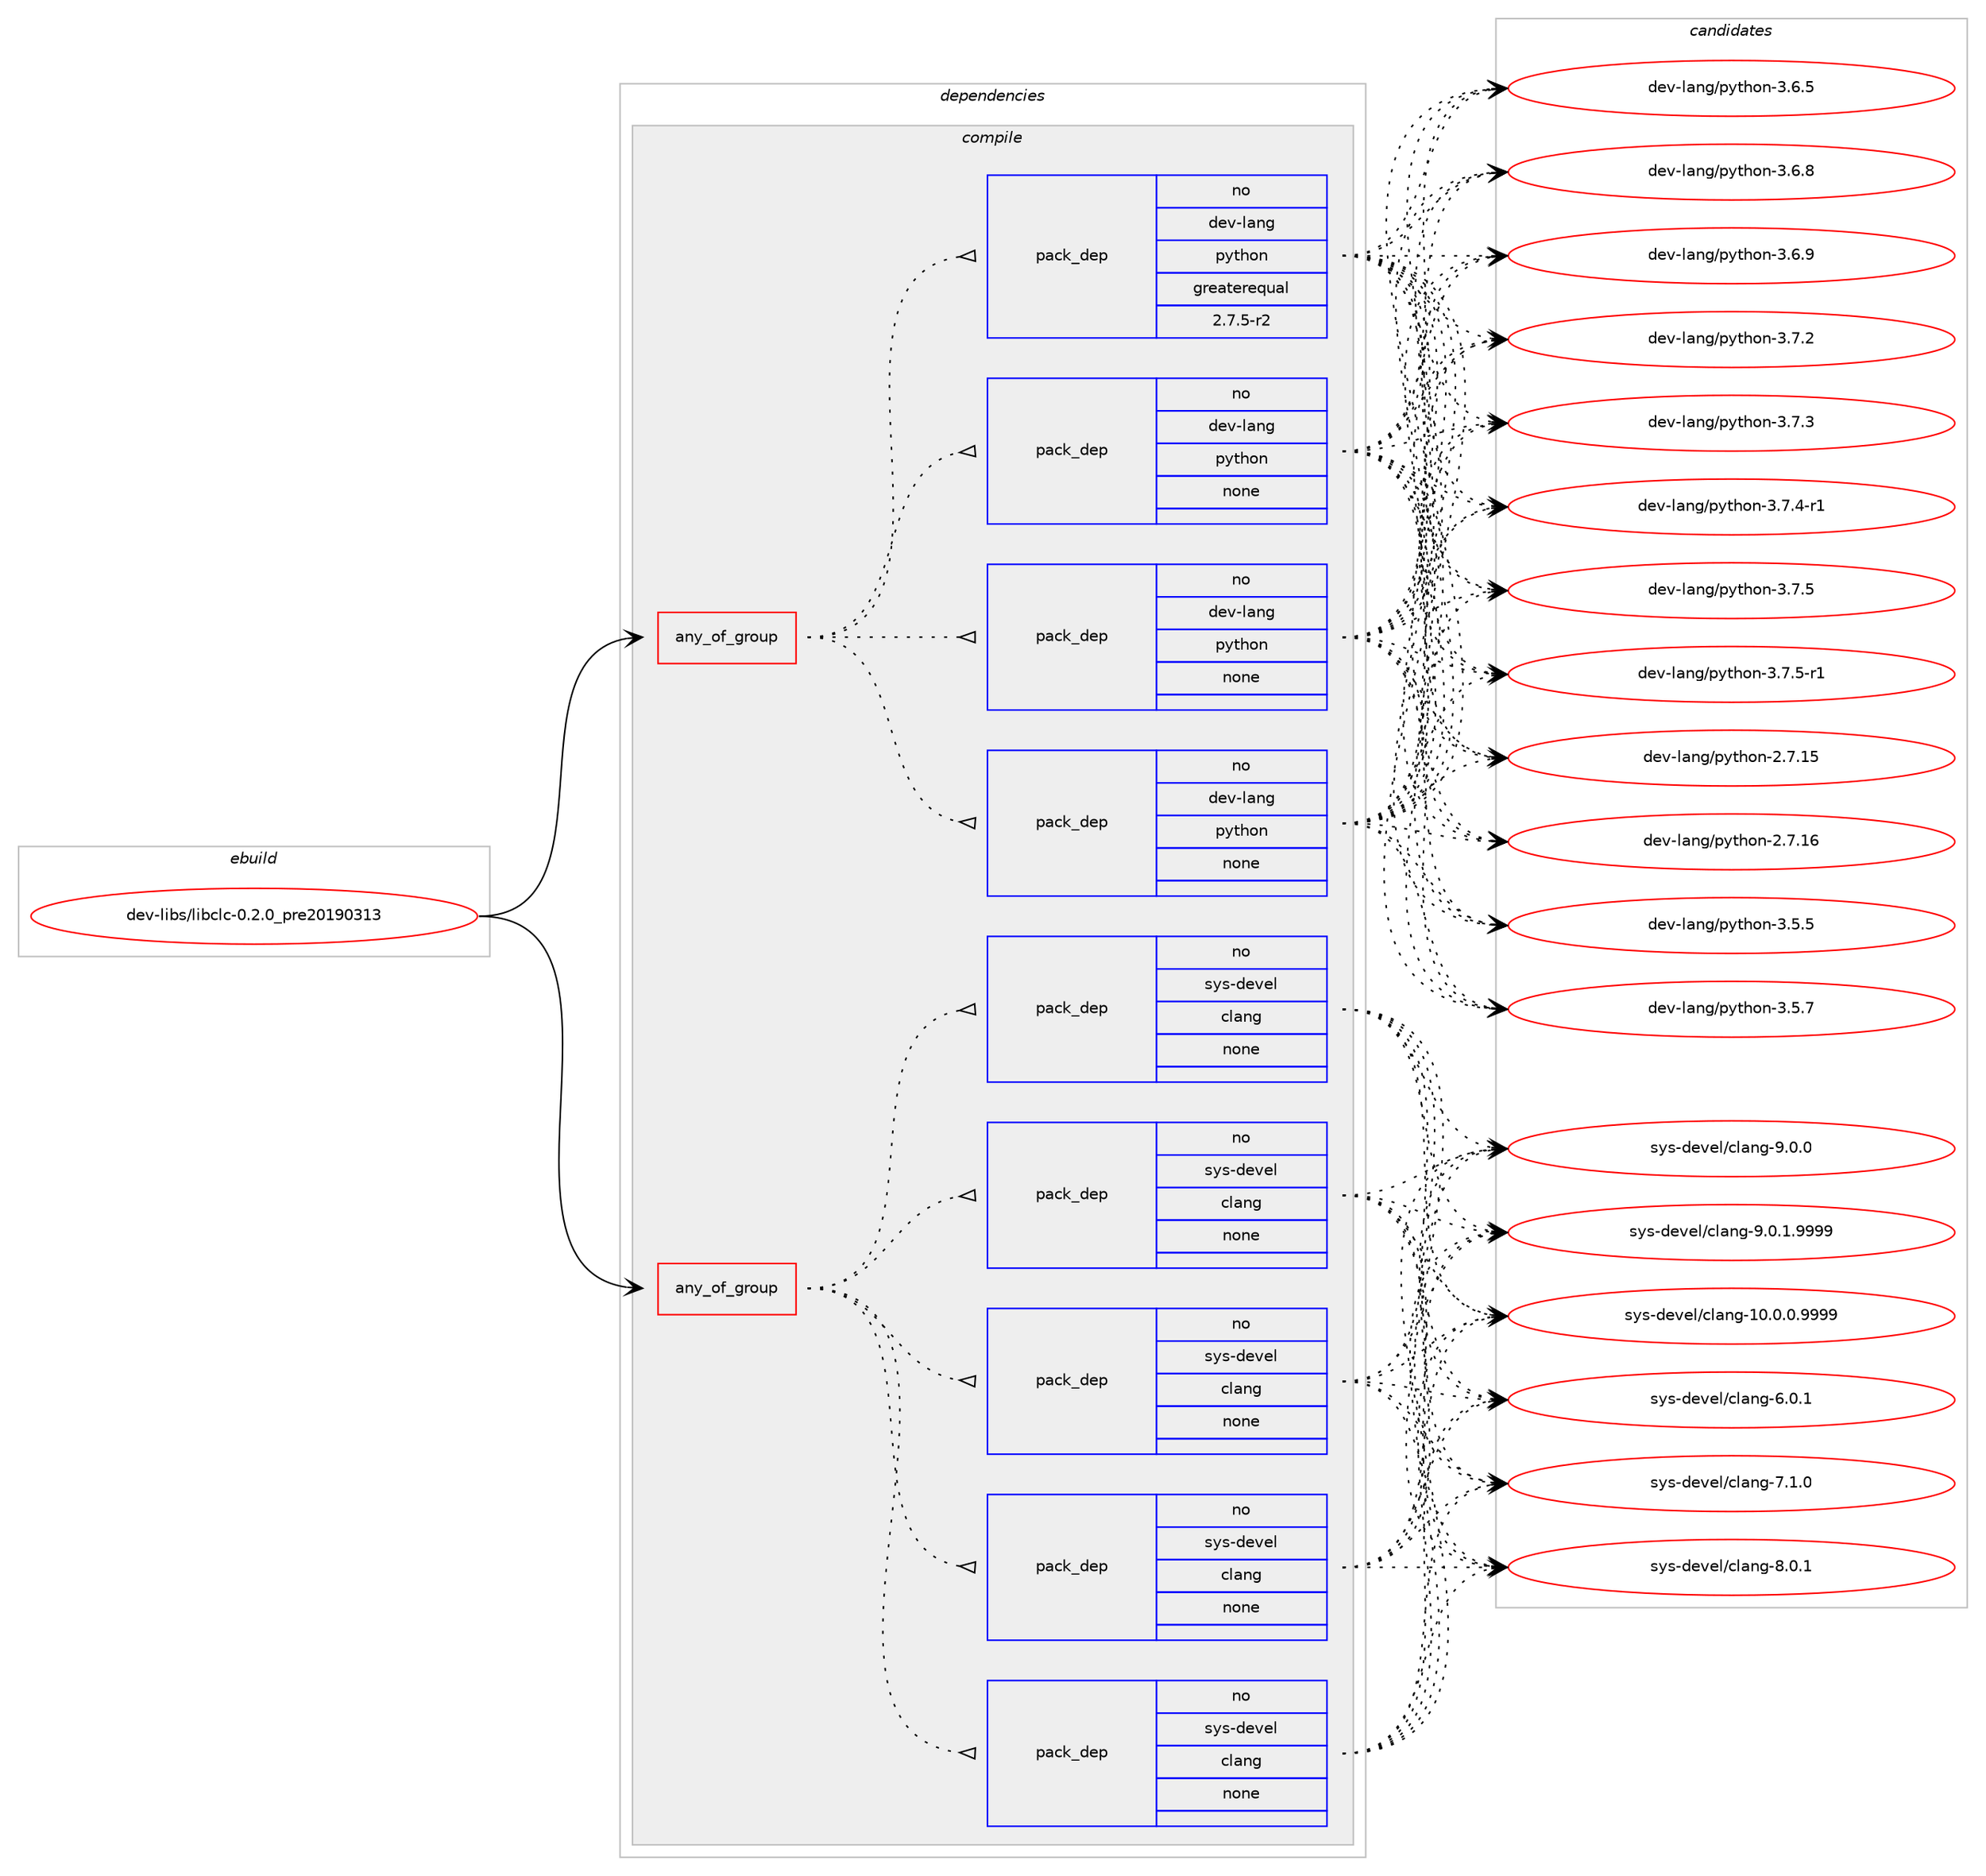 digraph prolog {

# *************
# Graph options
# *************

newrank=true;
concentrate=true;
compound=true;
graph [rankdir=LR,fontname=Helvetica,fontsize=10,ranksep=1.5];#, ranksep=2.5, nodesep=0.2];
edge  [arrowhead=vee];
node  [fontname=Helvetica,fontsize=10];

# **********
# The ebuild
# **********

subgraph cluster_leftcol {
color=gray;
rank=same;
label=<<i>ebuild</i>>;
id [label="dev-libs/libclc-0.2.0_pre20190313", color=red, width=4, href="../dev-libs/libclc-0.2.0_pre20190313.svg"];
}

# ****************
# The dependencies
# ****************

subgraph cluster_midcol {
color=gray;
label=<<i>dependencies</i>>;
subgraph cluster_compile {
fillcolor="#eeeeee";
style=filled;
label=<<i>compile</i>>;
subgraph any11085 {
dependency565027 [label=<<TABLE BORDER="0" CELLBORDER="1" CELLSPACING="0" CELLPADDING="4"><TR><TD CELLPADDING="10">any_of_group</TD></TR></TABLE>>, shape=none, color=red];subgraph pack421963 {
dependency565028 [label=<<TABLE BORDER="0" CELLBORDER="1" CELLSPACING="0" CELLPADDING="4" WIDTH="220"><TR><TD ROWSPAN="6" CELLPADDING="30">pack_dep</TD></TR><TR><TD WIDTH="110">no</TD></TR><TR><TD>dev-lang</TD></TR><TR><TD>python</TD></TR><TR><TD>none</TD></TR><TR><TD></TD></TR></TABLE>>, shape=none, color=blue];
}
dependency565027:e -> dependency565028:w [weight=20,style="dotted",arrowhead="oinv"];
subgraph pack421964 {
dependency565029 [label=<<TABLE BORDER="0" CELLBORDER="1" CELLSPACING="0" CELLPADDING="4" WIDTH="220"><TR><TD ROWSPAN="6" CELLPADDING="30">pack_dep</TD></TR><TR><TD WIDTH="110">no</TD></TR><TR><TD>dev-lang</TD></TR><TR><TD>python</TD></TR><TR><TD>none</TD></TR><TR><TD></TD></TR></TABLE>>, shape=none, color=blue];
}
dependency565027:e -> dependency565029:w [weight=20,style="dotted",arrowhead="oinv"];
subgraph pack421965 {
dependency565030 [label=<<TABLE BORDER="0" CELLBORDER="1" CELLSPACING="0" CELLPADDING="4" WIDTH="220"><TR><TD ROWSPAN="6" CELLPADDING="30">pack_dep</TD></TR><TR><TD WIDTH="110">no</TD></TR><TR><TD>dev-lang</TD></TR><TR><TD>python</TD></TR><TR><TD>none</TD></TR><TR><TD></TD></TR></TABLE>>, shape=none, color=blue];
}
dependency565027:e -> dependency565030:w [weight=20,style="dotted",arrowhead="oinv"];
subgraph pack421966 {
dependency565031 [label=<<TABLE BORDER="0" CELLBORDER="1" CELLSPACING="0" CELLPADDING="4" WIDTH="220"><TR><TD ROWSPAN="6" CELLPADDING="30">pack_dep</TD></TR><TR><TD WIDTH="110">no</TD></TR><TR><TD>dev-lang</TD></TR><TR><TD>python</TD></TR><TR><TD>greaterequal</TD></TR><TR><TD>2.7.5-r2</TD></TR></TABLE>>, shape=none, color=blue];
}
dependency565027:e -> dependency565031:w [weight=20,style="dotted",arrowhead="oinv"];
}
id:e -> dependency565027:w [weight=20,style="solid",arrowhead="vee"];
subgraph any11086 {
dependency565032 [label=<<TABLE BORDER="0" CELLBORDER="1" CELLSPACING="0" CELLPADDING="4"><TR><TD CELLPADDING="10">any_of_group</TD></TR></TABLE>>, shape=none, color=red];subgraph pack421967 {
dependency565033 [label=<<TABLE BORDER="0" CELLBORDER="1" CELLSPACING="0" CELLPADDING="4" WIDTH="220"><TR><TD ROWSPAN="6" CELLPADDING="30">pack_dep</TD></TR><TR><TD WIDTH="110">no</TD></TR><TR><TD>sys-devel</TD></TR><TR><TD>clang</TD></TR><TR><TD>none</TD></TR><TR><TD></TD></TR></TABLE>>, shape=none, color=blue];
}
dependency565032:e -> dependency565033:w [weight=20,style="dotted",arrowhead="oinv"];
subgraph pack421968 {
dependency565034 [label=<<TABLE BORDER="0" CELLBORDER="1" CELLSPACING="0" CELLPADDING="4" WIDTH="220"><TR><TD ROWSPAN="6" CELLPADDING="30">pack_dep</TD></TR><TR><TD WIDTH="110">no</TD></TR><TR><TD>sys-devel</TD></TR><TR><TD>clang</TD></TR><TR><TD>none</TD></TR><TR><TD></TD></TR></TABLE>>, shape=none, color=blue];
}
dependency565032:e -> dependency565034:w [weight=20,style="dotted",arrowhead="oinv"];
subgraph pack421969 {
dependency565035 [label=<<TABLE BORDER="0" CELLBORDER="1" CELLSPACING="0" CELLPADDING="4" WIDTH="220"><TR><TD ROWSPAN="6" CELLPADDING="30">pack_dep</TD></TR><TR><TD WIDTH="110">no</TD></TR><TR><TD>sys-devel</TD></TR><TR><TD>clang</TD></TR><TR><TD>none</TD></TR><TR><TD></TD></TR></TABLE>>, shape=none, color=blue];
}
dependency565032:e -> dependency565035:w [weight=20,style="dotted",arrowhead="oinv"];
subgraph pack421970 {
dependency565036 [label=<<TABLE BORDER="0" CELLBORDER="1" CELLSPACING="0" CELLPADDING="4" WIDTH="220"><TR><TD ROWSPAN="6" CELLPADDING="30">pack_dep</TD></TR><TR><TD WIDTH="110">no</TD></TR><TR><TD>sys-devel</TD></TR><TR><TD>clang</TD></TR><TR><TD>none</TD></TR><TR><TD></TD></TR></TABLE>>, shape=none, color=blue];
}
dependency565032:e -> dependency565036:w [weight=20,style="dotted",arrowhead="oinv"];
subgraph pack421971 {
dependency565037 [label=<<TABLE BORDER="0" CELLBORDER="1" CELLSPACING="0" CELLPADDING="4" WIDTH="220"><TR><TD ROWSPAN="6" CELLPADDING="30">pack_dep</TD></TR><TR><TD WIDTH="110">no</TD></TR><TR><TD>sys-devel</TD></TR><TR><TD>clang</TD></TR><TR><TD>none</TD></TR><TR><TD></TD></TR></TABLE>>, shape=none, color=blue];
}
dependency565032:e -> dependency565037:w [weight=20,style="dotted",arrowhead="oinv"];
}
id:e -> dependency565032:w [weight=20,style="solid",arrowhead="vee"];
}
subgraph cluster_compileandrun {
fillcolor="#eeeeee";
style=filled;
label=<<i>compile and run</i>>;
}
subgraph cluster_run {
fillcolor="#eeeeee";
style=filled;
label=<<i>run</i>>;
}
}

# **************
# The candidates
# **************

subgraph cluster_choices {
rank=same;
color=gray;
label=<<i>candidates</i>>;

subgraph choice421963 {
color=black;
nodesep=1;
choice10010111845108971101034711212111610411111045504655464953 [label="dev-lang/python-2.7.15", color=red, width=4,href="../dev-lang/python-2.7.15.svg"];
choice10010111845108971101034711212111610411111045504655464954 [label="dev-lang/python-2.7.16", color=red, width=4,href="../dev-lang/python-2.7.16.svg"];
choice100101118451089711010347112121116104111110455146534653 [label="dev-lang/python-3.5.5", color=red, width=4,href="../dev-lang/python-3.5.5.svg"];
choice100101118451089711010347112121116104111110455146534655 [label="dev-lang/python-3.5.7", color=red, width=4,href="../dev-lang/python-3.5.7.svg"];
choice100101118451089711010347112121116104111110455146544653 [label="dev-lang/python-3.6.5", color=red, width=4,href="../dev-lang/python-3.6.5.svg"];
choice100101118451089711010347112121116104111110455146544656 [label="dev-lang/python-3.6.8", color=red, width=4,href="../dev-lang/python-3.6.8.svg"];
choice100101118451089711010347112121116104111110455146544657 [label="dev-lang/python-3.6.9", color=red, width=4,href="../dev-lang/python-3.6.9.svg"];
choice100101118451089711010347112121116104111110455146554650 [label="dev-lang/python-3.7.2", color=red, width=4,href="../dev-lang/python-3.7.2.svg"];
choice100101118451089711010347112121116104111110455146554651 [label="dev-lang/python-3.7.3", color=red, width=4,href="../dev-lang/python-3.7.3.svg"];
choice1001011184510897110103471121211161041111104551465546524511449 [label="dev-lang/python-3.7.4-r1", color=red, width=4,href="../dev-lang/python-3.7.4-r1.svg"];
choice100101118451089711010347112121116104111110455146554653 [label="dev-lang/python-3.7.5", color=red, width=4,href="../dev-lang/python-3.7.5.svg"];
choice1001011184510897110103471121211161041111104551465546534511449 [label="dev-lang/python-3.7.5-r1", color=red, width=4,href="../dev-lang/python-3.7.5-r1.svg"];
dependency565028:e -> choice10010111845108971101034711212111610411111045504655464953:w [style=dotted,weight="100"];
dependency565028:e -> choice10010111845108971101034711212111610411111045504655464954:w [style=dotted,weight="100"];
dependency565028:e -> choice100101118451089711010347112121116104111110455146534653:w [style=dotted,weight="100"];
dependency565028:e -> choice100101118451089711010347112121116104111110455146534655:w [style=dotted,weight="100"];
dependency565028:e -> choice100101118451089711010347112121116104111110455146544653:w [style=dotted,weight="100"];
dependency565028:e -> choice100101118451089711010347112121116104111110455146544656:w [style=dotted,weight="100"];
dependency565028:e -> choice100101118451089711010347112121116104111110455146544657:w [style=dotted,weight="100"];
dependency565028:e -> choice100101118451089711010347112121116104111110455146554650:w [style=dotted,weight="100"];
dependency565028:e -> choice100101118451089711010347112121116104111110455146554651:w [style=dotted,weight="100"];
dependency565028:e -> choice1001011184510897110103471121211161041111104551465546524511449:w [style=dotted,weight="100"];
dependency565028:e -> choice100101118451089711010347112121116104111110455146554653:w [style=dotted,weight="100"];
dependency565028:e -> choice1001011184510897110103471121211161041111104551465546534511449:w [style=dotted,weight="100"];
}
subgraph choice421964 {
color=black;
nodesep=1;
choice10010111845108971101034711212111610411111045504655464953 [label="dev-lang/python-2.7.15", color=red, width=4,href="../dev-lang/python-2.7.15.svg"];
choice10010111845108971101034711212111610411111045504655464954 [label="dev-lang/python-2.7.16", color=red, width=4,href="../dev-lang/python-2.7.16.svg"];
choice100101118451089711010347112121116104111110455146534653 [label="dev-lang/python-3.5.5", color=red, width=4,href="../dev-lang/python-3.5.5.svg"];
choice100101118451089711010347112121116104111110455146534655 [label="dev-lang/python-3.5.7", color=red, width=4,href="../dev-lang/python-3.5.7.svg"];
choice100101118451089711010347112121116104111110455146544653 [label="dev-lang/python-3.6.5", color=red, width=4,href="../dev-lang/python-3.6.5.svg"];
choice100101118451089711010347112121116104111110455146544656 [label="dev-lang/python-3.6.8", color=red, width=4,href="../dev-lang/python-3.6.8.svg"];
choice100101118451089711010347112121116104111110455146544657 [label="dev-lang/python-3.6.9", color=red, width=4,href="../dev-lang/python-3.6.9.svg"];
choice100101118451089711010347112121116104111110455146554650 [label="dev-lang/python-3.7.2", color=red, width=4,href="../dev-lang/python-3.7.2.svg"];
choice100101118451089711010347112121116104111110455146554651 [label="dev-lang/python-3.7.3", color=red, width=4,href="../dev-lang/python-3.7.3.svg"];
choice1001011184510897110103471121211161041111104551465546524511449 [label="dev-lang/python-3.7.4-r1", color=red, width=4,href="../dev-lang/python-3.7.4-r1.svg"];
choice100101118451089711010347112121116104111110455146554653 [label="dev-lang/python-3.7.5", color=red, width=4,href="../dev-lang/python-3.7.5.svg"];
choice1001011184510897110103471121211161041111104551465546534511449 [label="dev-lang/python-3.7.5-r1", color=red, width=4,href="../dev-lang/python-3.7.5-r1.svg"];
dependency565029:e -> choice10010111845108971101034711212111610411111045504655464953:w [style=dotted,weight="100"];
dependency565029:e -> choice10010111845108971101034711212111610411111045504655464954:w [style=dotted,weight="100"];
dependency565029:e -> choice100101118451089711010347112121116104111110455146534653:w [style=dotted,weight="100"];
dependency565029:e -> choice100101118451089711010347112121116104111110455146534655:w [style=dotted,weight="100"];
dependency565029:e -> choice100101118451089711010347112121116104111110455146544653:w [style=dotted,weight="100"];
dependency565029:e -> choice100101118451089711010347112121116104111110455146544656:w [style=dotted,weight="100"];
dependency565029:e -> choice100101118451089711010347112121116104111110455146544657:w [style=dotted,weight="100"];
dependency565029:e -> choice100101118451089711010347112121116104111110455146554650:w [style=dotted,weight="100"];
dependency565029:e -> choice100101118451089711010347112121116104111110455146554651:w [style=dotted,weight="100"];
dependency565029:e -> choice1001011184510897110103471121211161041111104551465546524511449:w [style=dotted,weight="100"];
dependency565029:e -> choice100101118451089711010347112121116104111110455146554653:w [style=dotted,weight="100"];
dependency565029:e -> choice1001011184510897110103471121211161041111104551465546534511449:w [style=dotted,weight="100"];
}
subgraph choice421965 {
color=black;
nodesep=1;
choice10010111845108971101034711212111610411111045504655464953 [label="dev-lang/python-2.7.15", color=red, width=4,href="../dev-lang/python-2.7.15.svg"];
choice10010111845108971101034711212111610411111045504655464954 [label="dev-lang/python-2.7.16", color=red, width=4,href="../dev-lang/python-2.7.16.svg"];
choice100101118451089711010347112121116104111110455146534653 [label="dev-lang/python-3.5.5", color=red, width=4,href="../dev-lang/python-3.5.5.svg"];
choice100101118451089711010347112121116104111110455146534655 [label="dev-lang/python-3.5.7", color=red, width=4,href="../dev-lang/python-3.5.7.svg"];
choice100101118451089711010347112121116104111110455146544653 [label="dev-lang/python-3.6.5", color=red, width=4,href="../dev-lang/python-3.6.5.svg"];
choice100101118451089711010347112121116104111110455146544656 [label="dev-lang/python-3.6.8", color=red, width=4,href="../dev-lang/python-3.6.8.svg"];
choice100101118451089711010347112121116104111110455146544657 [label="dev-lang/python-3.6.9", color=red, width=4,href="../dev-lang/python-3.6.9.svg"];
choice100101118451089711010347112121116104111110455146554650 [label="dev-lang/python-3.7.2", color=red, width=4,href="../dev-lang/python-3.7.2.svg"];
choice100101118451089711010347112121116104111110455146554651 [label="dev-lang/python-3.7.3", color=red, width=4,href="../dev-lang/python-3.7.3.svg"];
choice1001011184510897110103471121211161041111104551465546524511449 [label="dev-lang/python-3.7.4-r1", color=red, width=4,href="../dev-lang/python-3.7.4-r1.svg"];
choice100101118451089711010347112121116104111110455146554653 [label="dev-lang/python-3.7.5", color=red, width=4,href="../dev-lang/python-3.7.5.svg"];
choice1001011184510897110103471121211161041111104551465546534511449 [label="dev-lang/python-3.7.5-r1", color=red, width=4,href="../dev-lang/python-3.7.5-r1.svg"];
dependency565030:e -> choice10010111845108971101034711212111610411111045504655464953:w [style=dotted,weight="100"];
dependency565030:e -> choice10010111845108971101034711212111610411111045504655464954:w [style=dotted,weight="100"];
dependency565030:e -> choice100101118451089711010347112121116104111110455146534653:w [style=dotted,weight="100"];
dependency565030:e -> choice100101118451089711010347112121116104111110455146534655:w [style=dotted,weight="100"];
dependency565030:e -> choice100101118451089711010347112121116104111110455146544653:w [style=dotted,weight="100"];
dependency565030:e -> choice100101118451089711010347112121116104111110455146544656:w [style=dotted,weight="100"];
dependency565030:e -> choice100101118451089711010347112121116104111110455146544657:w [style=dotted,weight="100"];
dependency565030:e -> choice100101118451089711010347112121116104111110455146554650:w [style=dotted,weight="100"];
dependency565030:e -> choice100101118451089711010347112121116104111110455146554651:w [style=dotted,weight="100"];
dependency565030:e -> choice1001011184510897110103471121211161041111104551465546524511449:w [style=dotted,weight="100"];
dependency565030:e -> choice100101118451089711010347112121116104111110455146554653:w [style=dotted,weight="100"];
dependency565030:e -> choice1001011184510897110103471121211161041111104551465546534511449:w [style=dotted,weight="100"];
}
subgraph choice421966 {
color=black;
nodesep=1;
choice10010111845108971101034711212111610411111045504655464953 [label="dev-lang/python-2.7.15", color=red, width=4,href="../dev-lang/python-2.7.15.svg"];
choice10010111845108971101034711212111610411111045504655464954 [label="dev-lang/python-2.7.16", color=red, width=4,href="../dev-lang/python-2.7.16.svg"];
choice100101118451089711010347112121116104111110455146534653 [label="dev-lang/python-3.5.5", color=red, width=4,href="../dev-lang/python-3.5.5.svg"];
choice100101118451089711010347112121116104111110455146534655 [label="dev-lang/python-3.5.7", color=red, width=4,href="../dev-lang/python-3.5.7.svg"];
choice100101118451089711010347112121116104111110455146544653 [label="dev-lang/python-3.6.5", color=red, width=4,href="../dev-lang/python-3.6.5.svg"];
choice100101118451089711010347112121116104111110455146544656 [label="dev-lang/python-3.6.8", color=red, width=4,href="../dev-lang/python-3.6.8.svg"];
choice100101118451089711010347112121116104111110455146544657 [label="dev-lang/python-3.6.9", color=red, width=4,href="../dev-lang/python-3.6.9.svg"];
choice100101118451089711010347112121116104111110455146554650 [label="dev-lang/python-3.7.2", color=red, width=4,href="../dev-lang/python-3.7.2.svg"];
choice100101118451089711010347112121116104111110455146554651 [label="dev-lang/python-3.7.3", color=red, width=4,href="../dev-lang/python-3.7.3.svg"];
choice1001011184510897110103471121211161041111104551465546524511449 [label="dev-lang/python-3.7.4-r1", color=red, width=4,href="../dev-lang/python-3.7.4-r1.svg"];
choice100101118451089711010347112121116104111110455146554653 [label="dev-lang/python-3.7.5", color=red, width=4,href="../dev-lang/python-3.7.5.svg"];
choice1001011184510897110103471121211161041111104551465546534511449 [label="dev-lang/python-3.7.5-r1", color=red, width=4,href="../dev-lang/python-3.7.5-r1.svg"];
dependency565031:e -> choice10010111845108971101034711212111610411111045504655464953:w [style=dotted,weight="100"];
dependency565031:e -> choice10010111845108971101034711212111610411111045504655464954:w [style=dotted,weight="100"];
dependency565031:e -> choice100101118451089711010347112121116104111110455146534653:w [style=dotted,weight="100"];
dependency565031:e -> choice100101118451089711010347112121116104111110455146534655:w [style=dotted,weight="100"];
dependency565031:e -> choice100101118451089711010347112121116104111110455146544653:w [style=dotted,weight="100"];
dependency565031:e -> choice100101118451089711010347112121116104111110455146544656:w [style=dotted,weight="100"];
dependency565031:e -> choice100101118451089711010347112121116104111110455146544657:w [style=dotted,weight="100"];
dependency565031:e -> choice100101118451089711010347112121116104111110455146554650:w [style=dotted,weight="100"];
dependency565031:e -> choice100101118451089711010347112121116104111110455146554651:w [style=dotted,weight="100"];
dependency565031:e -> choice1001011184510897110103471121211161041111104551465546524511449:w [style=dotted,weight="100"];
dependency565031:e -> choice100101118451089711010347112121116104111110455146554653:w [style=dotted,weight="100"];
dependency565031:e -> choice1001011184510897110103471121211161041111104551465546534511449:w [style=dotted,weight="100"];
}
subgraph choice421967 {
color=black;
nodesep=1;
choice11512111545100101118101108479910897110103454948464846484657575757 [label="sys-devel/clang-10.0.0.9999", color=red, width=4,href="../sys-devel/clang-10.0.0.9999.svg"];
choice11512111545100101118101108479910897110103455446484649 [label="sys-devel/clang-6.0.1", color=red, width=4,href="../sys-devel/clang-6.0.1.svg"];
choice11512111545100101118101108479910897110103455546494648 [label="sys-devel/clang-7.1.0", color=red, width=4,href="../sys-devel/clang-7.1.0.svg"];
choice11512111545100101118101108479910897110103455646484649 [label="sys-devel/clang-8.0.1", color=red, width=4,href="../sys-devel/clang-8.0.1.svg"];
choice11512111545100101118101108479910897110103455746484648 [label="sys-devel/clang-9.0.0", color=red, width=4,href="../sys-devel/clang-9.0.0.svg"];
choice115121115451001011181011084799108971101034557464846494657575757 [label="sys-devel/clang-9.0.1.9999", color=red, width=4,href="../sys-devel/clang-9.0.1.9999.svg"];
dependency565033:e -> choice11512111545100101118101108479910897110103454948464846484657575757:w [style=dotted,weight="100"];
dependency565033:e -> choice11512111545100101118101108479910897110103455446484649:w [style=dotted,weight="100"];
dependency565033:e -> choice11512111545100101118101108479910897110103455546494648:w [style=dotted,weight="100"];
dependency565033:e -> choice11512111545100101118101108479910897110103455646484649:w [style=dotted,weight="100"];
dependency565033:e -> choice11512111545100101118101108479910897110103455746484648:w [style=dotted,weight="100"];
dependency565033:e -> choice115121115451001011181011084799108971101034557464846494657575757:w [style=dotted,weight="100"];
}
subgraph choice421968 {
color=black;
nodesep=1;
choice11512111545100101118101108479910897110103454948464846484657575757 [label="sys-devel/clang-10.0.0.9999", color=red, width=4,href="../sys-devel/clang-10.0.0.9999.svg"];
choice11512111545100101118101108479910897110103455446484649 [label="sys-devel/clang-6.0.1", color=red, width=4,href="../sys-devel/clang-6.0.1.svg"];
choice11512111545100101118101108479910897110103455546494648 [label="sys-devel/clang-7.1.0", color=red, width=4,href="../sys-devel/clang-7.1.0.svg"];
choice11512111545100101118101108479910897110103455646484649 [label="sys-devel/clang-8.0.1", color=red, width=4,href="../sys-devel/clang-8.0.1.svg"];
choice11512111545100101118101108479910897110103455746484648 [label="sys-devel/clang-9.0.0", color=red, width=4,href="../sys-devel/clang-9.0.0.svg"];
choice115121115451001011181011084799108971101034557464846494657575757 [label="sys-devel/clang-9.0.1.9999", color=red, width=4,href="../sys-devel/clang-9.0.1.9999.svg"];
dependency565034:e -> choice11512111545100101118101108479910897110103454948464846484657575757:w [style=dotted,weight="100"];
dependency565034:e -> choice11512111545100101118101108479910897110103455446484649:w [style=dotted,weight="100"];
dependency565034:e -> choice11512111545100101118101108479910897110103455546494648:w [style=dotted,weight="100"];
dependency565034:e -> choice11512111545100101118101108479910897110103455646484649:w [style=dotted,weight="100"];
dependency565034:e -> choice11512111545100101118101108479910897110103455746484648:w [style=dotted,weight="100"];
dependency565034:e -> choice115121115451001011181011084799108971101034557464846494657575757:w [style=dotted,weight="100"];
}
subgraph choice421969 {
color=black;
nodesep=1;
choice11512111545100101118101108479910897110103454948464846484657575757 [label="sys-devel/clang-10.0.0.9999", color=red, width=4,href="../sys-devel/clang-10.0.0.9999.svg"];
choice11512111545100101118101108479910897110103455446484649 [label="sys-devel/clang-6.0.1", color=red, width=4,href="../sys-devel/clang-6.0.1.svg"];
choice11512111545100101118101108479910897110103455546494648 [label="sys-devel/clang-7.1.0", color=red, width=4,href="../sys-devel/clang-7.1.0.svg"];
choice11512111545100101118101108479910897110103455646484649 [label="sys-devel/clang-8.0.1", color=red, width=4,href="../sys-devel/clang-8.0.1.svg"];
choice11512111545100101118101108479910897110103455746484648 [label="sys-devel/clang-9.0.0", color=red, width=4,href="../sys-devel/clang-9.0.0.svg"];
choice115121115451001011181011084799108971101034557464846494657575757 [label="sys-devel/clang-9.0.1.9999", color=red, width=4,href="../sys-devel/clang-9.0.1.9999.svg"];
dependency565035:e -> choice11512111545100101118101108479910897110103454948464846484657575757:w [style=dotted,weight="100"];
dependency565035:e -> choice11512111545100101118101108479910897110103455446484649:w [style=dotted,weight="100"];
dependency565035:e -> choice11512111545100101118101108479910897110103455546494648:w [style=dotted,weight="100"];
dependency565035:e -> choice11512111545100101118101108479910897110103455646484649:w [style=dotted,weight="100"];
dependency565035:e -> choice11512111545100101118101108479910897110103455746484648:w [style=dotted,weight="100"];
dependency565035:e -> choice115121115451001011181011084799108971101034557464846494657575757:w [style=dotted,weight="100"];
}
subgraph choice421970 {
color=black;
nodesep=1;
choice11512111545100101118101108479910897110103454948464846484657575757 [label="sys-devel/clang-10.0.0.9999", color=red, width=4,href="../sys-devel/clang-10.0.0.9999.svg"];
choice11512111545100101118101108479910897110103455446484649 [label="sys-devel/clang-6.0.1", color=red, width=4,href="../sys-devel/clang-6.0.1.svg"];
choice11512111545100101118101108479910897110103455546494648 [label="sys-devel/clang-7.1.0", color=red, width=4,href="../sys-devel/clang-7.1.0.svg"];
choice11512111545100101118101108479910897110103455646484649 [label="sys-devel/clang-8.0.1", color=red, width=4,href="../sys-devel/clang-8.0.1.svg"];
choice11512111545100101118101108479910897110103455746484648 [label="sys-devel/clang-9.0.0", color=red, width=4,href="../sys-devel/clang-9.0.0.svg"];
choice115121115451001011181011084799108971101034557464846494657575757 [label="sys-devel/clang-9.0.1.9999", color=red, width=4,href="../sys-devel/clang-9.0.1.9999.svg"];
dependency565036:e -> choice11512111545100101118101108479910897110103454948464846484657575757:w [style=dotted,weight="100"];
dependency565036:e -> choice11512111545100101118101108479910897110103455446484649:w [style=dotted,weight="100"];
dependency565036:e -> choice11512111545100101118101108479910897110103455546494648:w [style=dotted,weight="100"];
dependency565036:e -> choice11512111545100101118101108479910897110103455646484649:w [style=dotted,weight="100"];
dependency565036:e -> choice11512111545100101118101108479910897110103455746484648:w [style=dotted,weight="100"];
dependency565036:e -> choice115121115451001011181011084799108971101034557464846494657575757:w [style=dotted,weight="100"];
}
subgraph choice421971 {
color=black;
nodesep=1;
choice11512111545100101118101108479910897110103454948464846484657575757 [label="sys-devel/clang-10.0.0.9999", color=red, width=4,href="../sys-devel/clang-10.0.0.9999.svg"];
choice11512111545100101118101108479910897110103455446484649 [label="sys-devel/clang-6.0.1", color=red, width=4,href="../sys-devel/clang-6.0.1.svg"];
choice11512111545100101118101108479910897110103455546494648 [label="sys-devel/clang-7.1.0", color=red, width=4,href="../sys-devel/clang-7.1.0.svg"];
choice11512111545100101118101108479910897110103455646484649 [label="sys-devel/clang-8.0.1", color=red, width=4,href="../sys-devel/clang-8.0.1.svg"];
choice11512111545100101118101108479910897110103455746484648 [label="sys-devel/clang-9.0.0", color=red, width=4,href="../sys-devel/clang-9.0.0.svg"];
choice115121115451001011181011084799108971101034557464846494657575757 [label="sys-devel/clang-9.0.1.9999", color=red, width=4,href="../sys-devel/clang-9.0.1.9999.svg"];
dependency565037:e -> choice11512111545100101118101108479910897110103454948464846484657575757:w [style=dotted,weight="100"];
dependency565037:e -> choice11512111545100101118101108479910897110103455446484649:w [style=dotted,weight="100"];
dependency565037:e -> choice11512111545100101118101108479910897110103455546494648:w [style=dotted,weight="100"];
dependency565037:e -> choice11512111545100101118101108479910897110103455646484649:w [style=dotted,weight="100"];
dependency565037:e -> choice11512111545100101118101108479910897110103455746484648:w [style=dotted,weight="100"];
dependency565037:e -> choice115121115451001011181011084799108971101034557464846494657575757:w [style=dotted,weight="100"];
}
}

}

